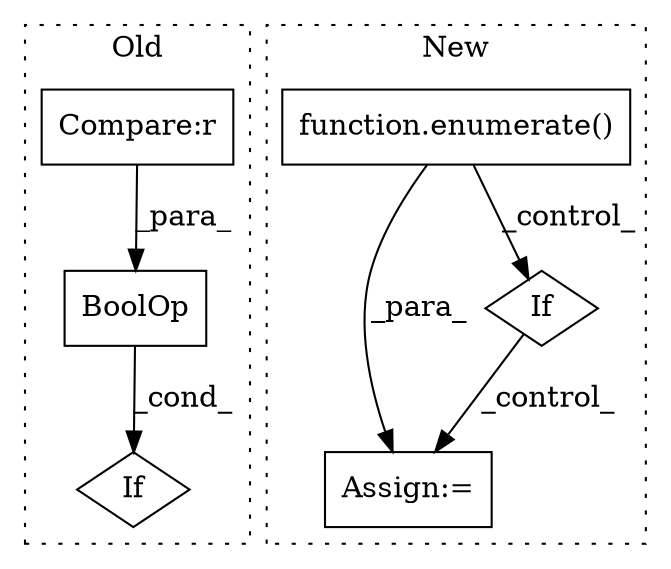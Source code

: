 digraph G {
subgraph cluster0 {
1 [label="BoolOp" a="72" s="3025" l="151" shape="box"];
3 [label="Compare:r" a="40" s="3133" l="33" shape="box"];
4 [label="If" a="96" s="3022" l="3" shape="diamond"];
label = "Old";
style="dotted";
}
subgraph cluster1 {
2 [label="function.enumerate()" a="75" s="3179,3199" l="10,1" shape="box"];
5 [label="Assign:=" a="68" s="3665" l="3" shape="box"];
6 [label="If" a="96" s="3421" l="3" shape="diamond"];
label = "New";
style="dotted";
}
1 -> 4 [label="_cond_"];
2 -> 6 [label="_control_"];
2 -> 5 [label="_para_"];
3 -> 1 [label="_para_"];
6 -> 5 [label="_control_"];
}